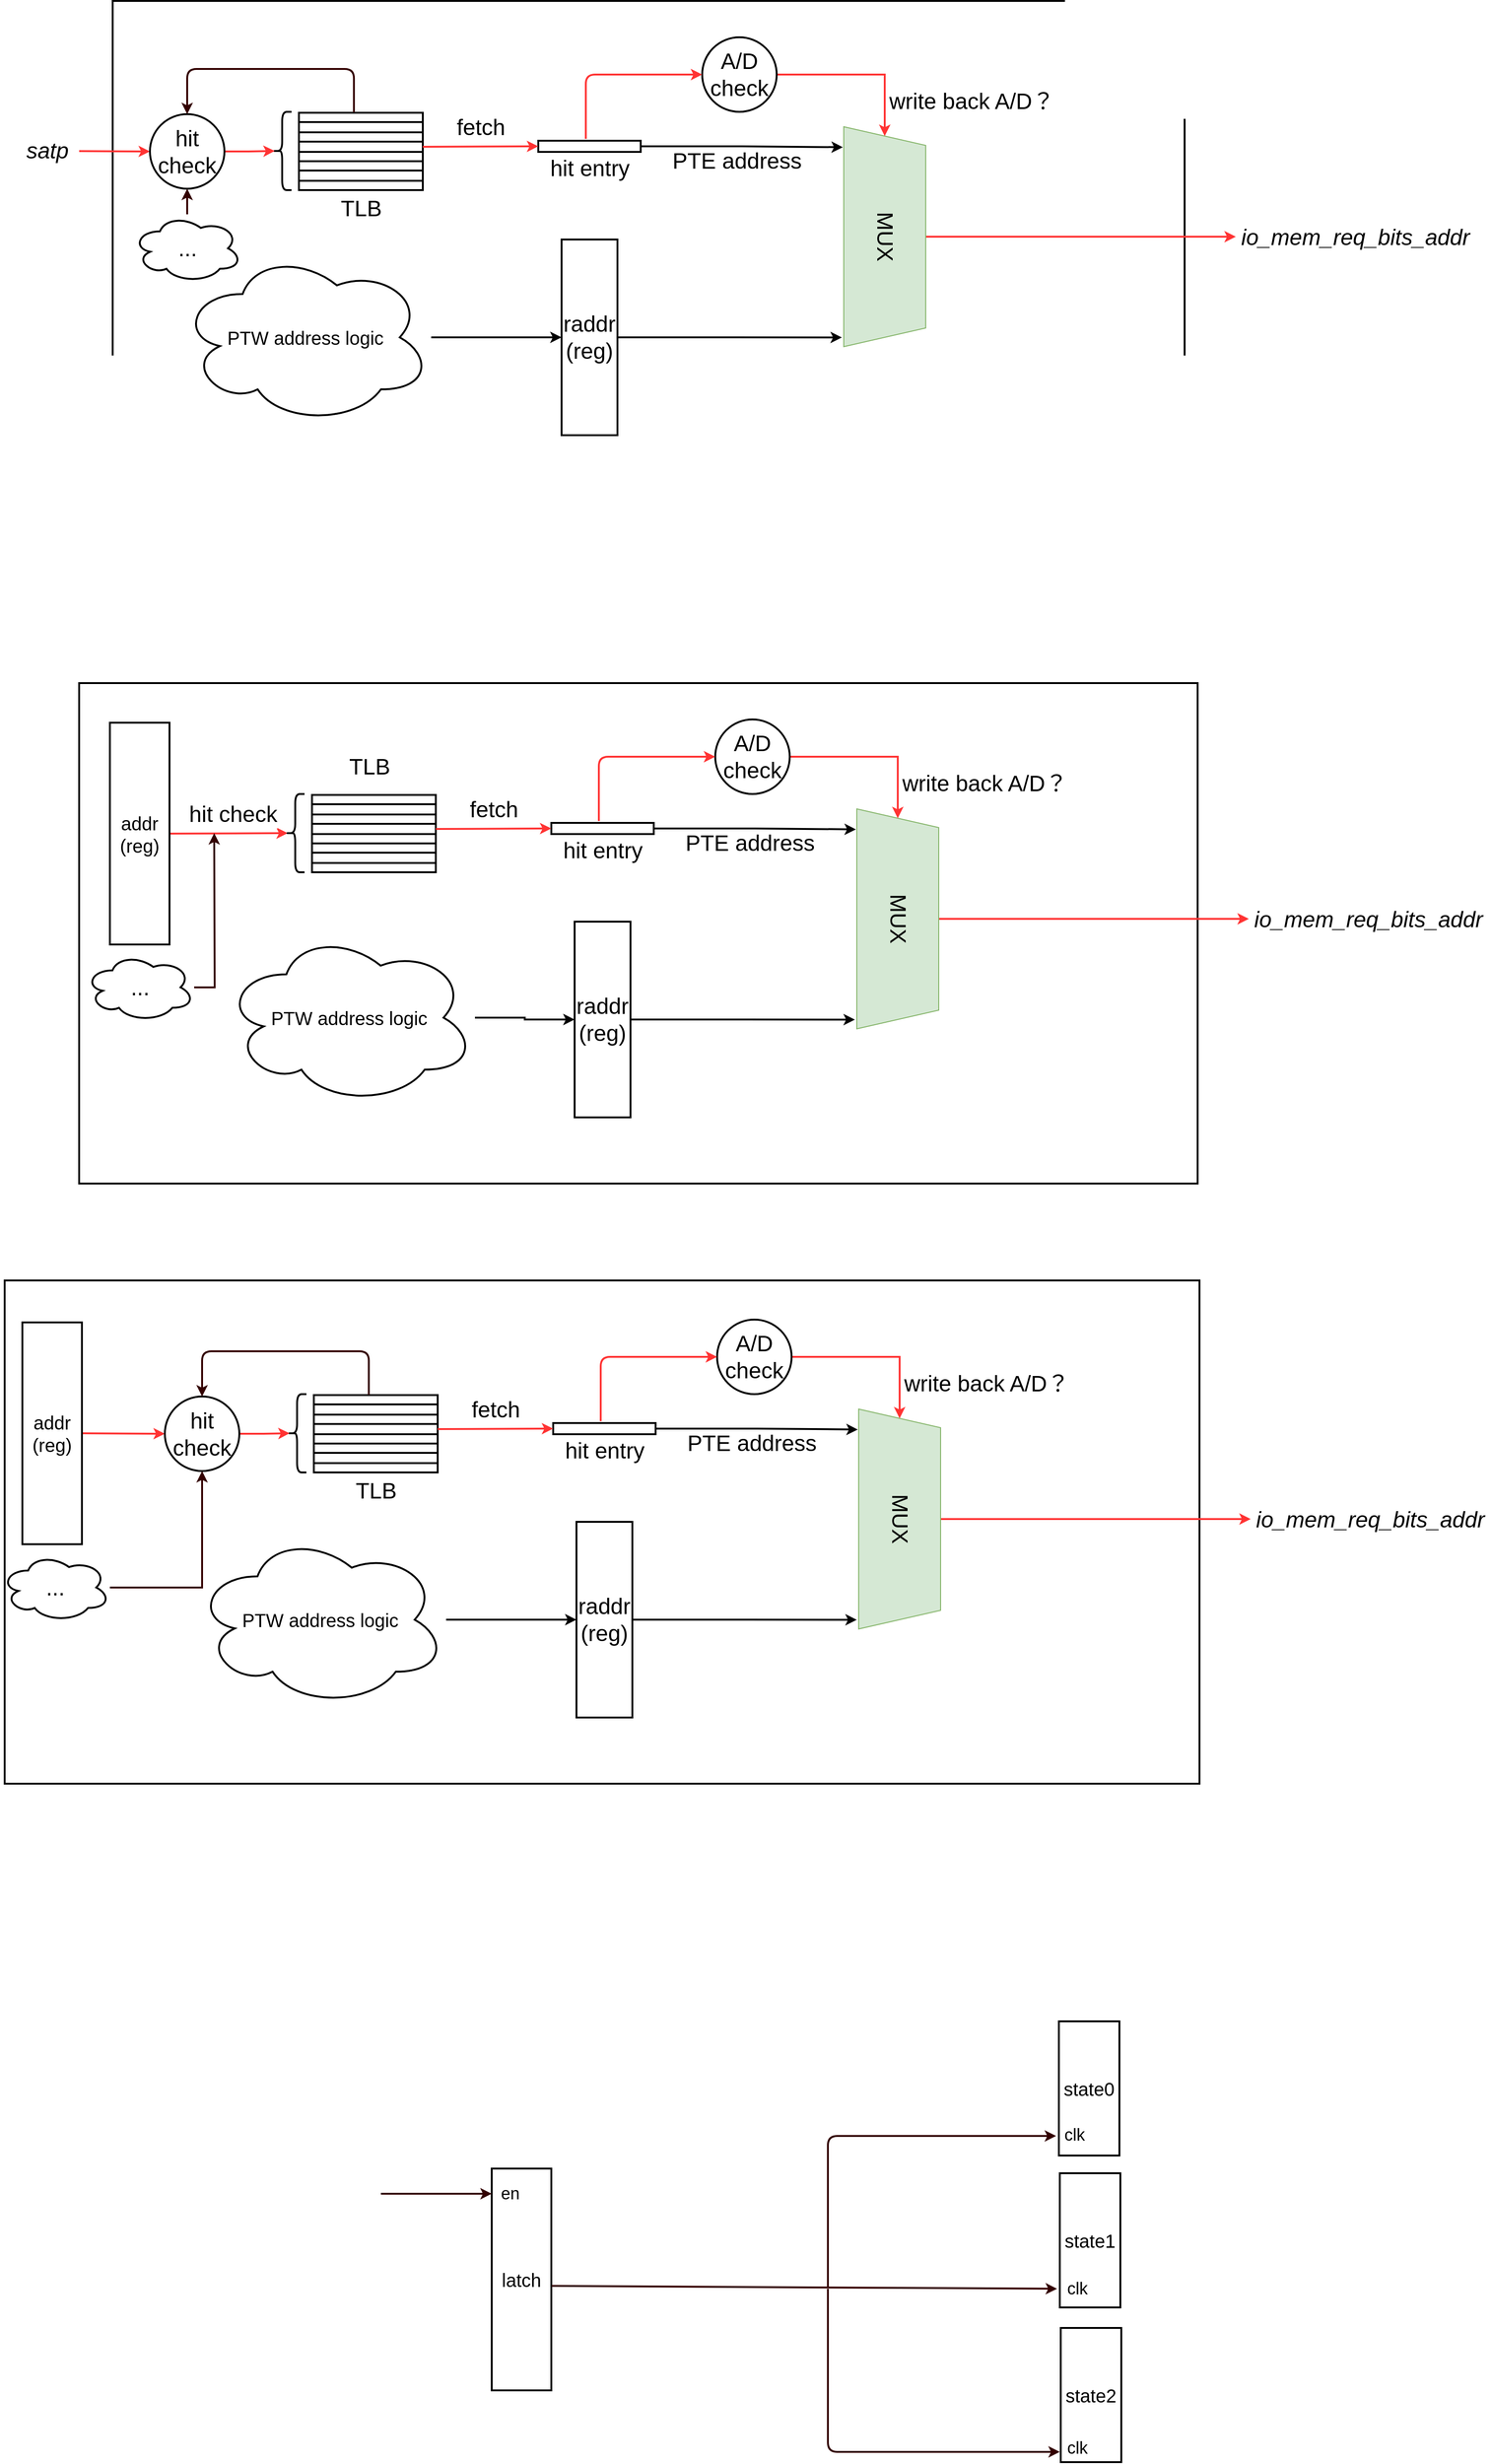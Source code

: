 <mxfile version="14.8.0" type="github">
  <diagram id="252hQuhekfQrJqdJKIK0" name="Page-1">
    <mxGraphModel dx="2062" dy="1160" grid="0" gridSize="10" guides="1" tooltips="1" connect="1" arrows="1" fold="1" page="1" pageScale="1" pageWidth="2339" pageHeight="3300" math="0" shadow="0">
      <root>
        <mxCell id="0" />
        <mxCell id="1" parent="0" />
        <mxCell id="SUnMmAHehi4IOB_Qr8HH-4" value="" style="rounded=0;whiteSpace=wrap;html=1;strokeColor=#000000;strokeWidth=2;" vertex="1" parent="1">
          <mxGeometry x="401" y="265" width="1151" height="537" as="geometry" />
        </mxCell>
        <mxCell id="SUnMmAHehi4IOB_Qr8HH-73" style="edgeStyle=orthogonalEdgeStyle;rounded=0;orthogonalLoop=1;jettySize=auto;html=1;exitX=0.5;exitY=0;exitDx=0;exitDy=0;entryX=0;entryY=0.5;entryDx=0;entryDy=0;strokeWidth=2;strokeColor=#FF3333;" edge="1" parent="1" source="SUnMmAHehi4IOB_Qr8HH-1" target="SUnMmAHehi4IOB_Qr8HH-3">
          <mxGeometry relative="1" as="geometry" />
        </mxCell>
        <mxCell id="SUnMmAHehi4IOB_Qr8HH-1" value="&lt;font style=&quot;font-size: 24px&quot;&gt;MUX&lt;/font&gt;" style="shape=trapezoid;perimeter=trapezoidPerimeter;whiteSpace=wrap;html=1;fixedSize=1;rotation=90;fillColor=#d5e8d4;strokeColor=#82b366;" vertex="1" parent="1">
          <mxGeometry x="1112" y="474" width="236" height="88" as="geometry" />
        </mxCell>
        <mxCell id="SUnMmAHehi4IOB_Qr8HH-2" value="&lt;div class=&quot;lake-content&quot;&gt;&lt;i&gt;&lt;font style=&quot;font-size: 24px&quot;&gt;satp&lt;/font&gt;&lt;/i&gt;&lt;/div&gt;" style="text;whiteSpace=wrap;html=1;strokeWidth=2;align=center;" vertex="1" parent="1">
          <mxGeometry x="297" y="405" width="68" height="42" as="geometry" />
        </mxCell>
        <mxCell id="SUnMmAHehi4IOB_Qr8HH-3" value="&lt;div class=&quot;lake-content&quot;&gt;&lt;em&gt;&lt;span class=&quot;ne-text&quot;&gt;&lt;font style=&quot;font-size: 24px&quot;&gt;io_mem_req_bits_addr&lt;/font&gt;&lt;/span&gt;&lt;/em&gt;&lt;/div&gt;" style="text;whiteSpace=wrap;html=1;strokeWidth=2;align=center;" vertex="1" parent="1">
          <mxGeometry x="1607" y="497.5" width="257" height="41" as="geometry" />
        </mxCell>
        <mxCell id="SUnMmAHehi4IOB_Qr8HH-5" value="" style="endArrow=classic;html=1;entryX=0;entryY=0.5;entryDx=0;entryDy=0;strokeWidth=2;strokeColor=#FF3333;" edge="1" parent="1" source="SUnMmAHehi4IOB_Qr8HH-2" target="SUnMmAHehi4IOB_Qr8HH-136">
          <mxGeometry width="50" height="50" relative="1" as="geometry">
            <mxPoint x="293" y="542" as="sourcePoint" />
            <mxPoint x="426" y="426" as="targetPoint" />
          </mxGeometry>
        </mxCell>
        <mxCell id="SUnMmAHehi4IOB_Qr8HH-26" value="" style="shape=table;startSize=0;container=1;collapsible=0;childLayout=tableLayout;strokeWidth=2;" vertex="1" parent="1">
          <mxGeometry x="601" y="385" width="133" height="83" as="geometry" />
        </mxCell>
        <mxCell id="SUnMmAHehi4IOB_Qr8HH-27" value="" style="shape=partialRectangle;collapsible=0;dropTarget=0;pointerEvents=0;fillColor=none;top=0;left=0;bottom=0;right=0;points=[[0,0.5],[1,0.5]];portConstraint=eastwest;" vertex="1" parent="SUnMmAHehi4IOB_Qr8HH-26">
          <mxGeometry width="133" height="10" as="geometry" />
        </mxCell>
        <mxCell id="SUnMmAHehi4IOB_Qr8HH-28" value="" style="shape=partialRectangle;html=1;whiteSpace=wrap;connectable=0;overflow=hidden;fillColor=none;top=0;left=0;bottom=0;right=0;" vertex="1" parent="SUnMmAHehi4IOB_Qr8HH-27">
          <mxGeometry width="133" height="10" as="geometry" />
        </mxCell>
        <mxCell id="SUnMmAHehi4IOB_Qr8HH-29" value="" style="shape=partialRectangle;collapsible=0;dropTarget=0;pointerEvents=0;fillColor=none;top=0;left=0;bottom=0;right=0;points=[[0,0.5],[1,0.5]];portConstraint=eastwest;" vertex="1" parent="SUnMmAHehi4IOB_Qr8HH-26">
          <mxGeometry y="10" width="133" height="11" as="geometry" />
        </mxCell>
        <mxCell id="SUnMmAHehi4IOB_Qr8HH-30" value="" style="shape=partialRectangle;html=1;whiteSpace=wrap;connectable=0;overflow=hidden;fillColor=none;top=0;left=0;bottom=0;right=0;" vertex="1" parent="SUnMmAHehi4IOB_Qr8HH-29">
          <mxGeometry width="133" height="11" as="geometry" />
        </mxCell>
        <mxCell id="SUnMmAHehi4IOB_Qr8HH-31" value="" style="shape=partialRectangle;collapsible=0;dropTarget=0;pointerEvents=0;fillColor=none;top=0;left=0;bottom=0;right=0;points=[[0,0.5],[1,0.5]];portConstraint=eastwest;" vertex="1" parent="SUnMmAHehi4IOB_Qr8HH-26">
          <mxGeometry y="21" width="133" height="10" as="geometry" />
        </mxCell>
        <mxCell id="SUnMmAHehi4IOB_Qr8HH-32" value="" style="shape=partialRectangle;html=1;whiteSpace=wrap;connectable=0;overflow=hidden;fillColor=none;top=0;left=0;bottom=0;right=0;" vertex="1" parent="SUnMmAHehi4IOB_Qr8HH-31">
          <mxGeometry width="133" height="10" as="geometry" />
        </mxCell>
        <mxCell id="SUnMmAHehi4IOB_Qr8HH-33" value="" style="shape=partialRectangle;collapsible=0;dropTarget=0;pointerEvents=0;fillColor=none;top=0;left=0;bottom=0;right=0;points=[[0,0.5],[1,0.5]];portConstraint=eastwest;" vertex="1" parent="SUnMmAHehi4IOB_Qr8HH-26">
          <mxGeometry y="31" width="133" height="11" as="geometry" />
        </mxCell>
        <mxCell id="SUnMmAHehi4IOB_Qr8HH-34" value="" style="shape=partialRectangle;html=1;whiteSpace=wrap;connectable=0;overflow=hidden;fillColor=none;top=0;left=0;bottom=0;right=0;" vertex="1" parent="SUnMmAHehi4IOB_Qr8HH-33">
          <mxGeometry width="133" height="11" as="geometry" />
        </mxCell>
        <mxCell id="SUnMmAHehi4IOB_Qr8HH-35" value="" style="shape=partialRectangle;collapsible=0;dropTarget=0;pointerEvents=0;fillColor=none;top=0;left=0;bottom=0;right=0;points=[[0,0.5],[1,0.5]];portConstraint=eastwest;" vertex="1" parent="SUnMmAHehi4IOB_Qr8HH-26">
          <mxGeometry y="42" width="133" height="10" as="geometry" />
        </mxCell>
        <mxCell id="SUnMmAHehi4IOB_Qr8HH-36" value="" style="shape=partialRectangle;html=1;whiteSpace=wrap;connectable=0;overflow=hidden;fillColor=none;top=0;left=0;bottom=0;right=0;" vertex="1" parent="SUnMmAHehi4IOB_Qr8HH-35">
          <mxGeometry width="133" height="10" as="geometry" />
        </mxCell>
        <mxCell id="SUnMmAHehi4IOB_Qr8HH-37" value="" style="shape=partialRectangle;collapsible=0;dropTarget=0;pointerEvents=0;fillColor=none;top=0;left=0;bottom=0;right=0;points=[[0,0.5],[1,0.5]];portConstraint=eastwest;" vertex="1" parent="SUnMmAHehi4IOB_Qr8HH-26">
          <mxGeometry y="52" width="133" height="10" as="geometry" />
        </mxCell>
        <mxCell id="SUnMmAHehi4IOB_Qr8HH-38" value="" style="shape=partialRectangle;html=1;whiteSpace=wrap;connectable=0;overflow=hidden;fillColor=none;top=0;left=0;bottom=0;right=0;" vertex="1" parent="SUnMmAHehi4IOB_Qr8HH-37">
          <mxGeometry width="133" height="10" as="geometry" />
        </mxCell>
        <mxCell id="SUnMmAHehi4IOB_Qr8HH-39" value="" style="shape=partialRectangle;collapsible=0;dropTarget=0;pointerEvents=0;fillColor=none;top=0;left=0;bottom=0;right=0;points=[[0,0.5],[1,0.5]];portConstraint=eastwest;" vertex="1" parent="SUnMmAHehi4IOB_Qr8HH-26">
          <mxGeometry y="62" width="133" height="11" as="geometry" />
        </mxCell>
        <mxCell id="SUnMmAHehi4IOB_Qr8HH-40" value="" style="shape=partialRectangle;html=1;whiteSpace=wrap;connectable=0;overflow=hidden;fillColor=none;top=0;left=0;bottom=0;right=0;" vertex="1" parent="SUnMmAHehi4IOB_Qr8HH-39">
          <mxGeometry width="133" height="11" as="geometry" />
        </mxCell>
        <mxCell id="SUnMmAHehi4IOB_Qr8HH-41" value="" style="shape=partialRectangle;collapsible=0;dropTarget=0;pointerEvents=0;fillColor=none;top=0;left=0;bottom=0;right=0;points=[[0,0.5],[1,0.5]];portConstraint=eastwest;" vertex="1" parent="SUnMmAHehi4IOB_Qr8HH-26">
          <mxGeometry y="73" width="133" height="10" as="geometry" />
        </mxCell>
        <mxCell id="SUnMmAHehi4IOB_Qr8HH-42" value="" style="shape=partialRectangle;html=1;whiteSpace=wrap;connectable=0;overflow=hidden;fillColor=none;top=0;left=0;bottom=0;right=0;" vertex="1" parent="SUnMmAHehi4IOB_Qr8HH-41">
          <mxGeometry width="133" height="10" as="geometry" />
        </mxCell>
        <mxCell id="SUnMmAHehi4IOB_Qr8HH-43" value="" style="shape=curlyBracket;whiteSpace=wrap;html=1;rounded=1;strokeColor=#000000;strokeWidth=2;" vertex="1" parent="1">
          <mxGeometry x="573" y="384" width="20" height="84" as="geometry" />
        </mxCell>
        <mxCell id="SUnMmAHehi4IOB_Qr8HH-63" value="" style="shape=table;startSize=0;container=1;collapsible=0;childLayout=tableLayout;strokeWidth=2;" vertex="1" parent="1">
          <mxGeometry x="858" y="415" width="110" height="12" as="geometry" />
        </mxCell>
        <mxCell id="SUnMmAHehi4IOB_Qr8HH-64" value="" style="shape=partialRectangle;collapsible=0;dropTarget=0;pointerEvents=0;fillColor=none;top=0;left=0;bottom=0;right=0;points=[[0,0.5],[1,0.5]];portConstraint=eastwest;" vertex="1" parent="SUnMmAHehi4IOB_Qr8HH-63">
          <mxGeometry width="110" height="12" as="geometry" />
        </mxCell>
        <mxCell id="SUnMmAHehi4IOB_Qr8HH-65" value="" style="shape=partialRectangle;html=1;whiteSpace=wrap;connectable=0;overflow=hidden;fillColor=none;top=0;left=0;bottom=0;right=0;" vertex="1" parent="SUnMmAHehi4IOB_Qr8HH-64">
          <mxGeometry width="110" height="12" as="geometry" />
        </mxCell>
        <mxCell id="SUnMmAHehi4IOB_Qr8HH-66" value="" style="endArrow=classic;html=1;exitX=1;exitY=0.5;exitDx=0;exitDy=0;entryX=0;entryY=0.5;entryDx=0;entryDy=0;strokeWidth=2;strokeColor=#FF3333;" edge="1" parent="1" source="SUnMmAHehi4IOB_Qr8HH-33" target="SUnMmAHehi4IOB_Qr8HH-64">
          <mxGeometry width="50" height="50" relative="1" as="geometry">
            <mxPoint x="887" y="522" as="sourcePoint" />
            <mxPoint x="937" y="472" as="targetPoint" />
          </mxGeometry>
        </mxCell>
        <mxCell id="SUnMmAHehi4IOB_Qr8HH-77" value="&lt;font style=&quot;font-size: 24px&quot;&gt;fetch&lt;/font&gt;" style="edgeLabel;html=1;align=center;verticalAlign=middle;resizable=0;points=[];" vertex="1" connectable="0" parent="SUnMmAHehi4IOB_Qr8HH-66">
          <mxGeometry x="-0.274" y="-3" relative="1" as="geometry">
            <mxPoint x="17" y="-24" as="offset" />
          </mxGeometry>
        </mxCell>
        <mxCell id="SUnMmAHehi4IOB_Qr8HH-69" style="edgeStyle=orthogonalEdgeStyle;rounded=0;orthogonalLoop=1;jettySize=auto;html=1;exitX=1;exitY=0.5;exitDx=0;exitDy=0;entryX=0;entryY=0.5;entryDx=0;entryDy=0;strokeWidth=2;strokeColor=#FF3333;" edge="1" parent="1" source="SUnMmAHehi4IOB_Qr8HH-67" target="SUnMmAHehi4IOB_Qr8HH-1">
          <mxGeometry relative="1" as="geometry" />
        </mxCell>
        <mxCell id="SUnMmAHehi4IOB_Qr8HH-78" value="&lt;font style=&quot;font-size: 24px&quot;&gt;write back A/D？&lt;/font&gt;" style="edgeLabel;html=1;align=center;verticalAlign=middle;resizable=0;points=[];" vertex="1" connectable="0" parent="SUnMmAHehi4IOB_Qr8HH-69">
          <mxGeometry x="0.297" y="-1" relative="1" as="geometry">
            <mxPoint x="94" y="27" as="offset" />
          </mxGeometry>
        </mxCell>
        <mxCell id="SUnMmAHehi4IOB_Qr8HH-67" value="&lt;font style=&quot;font-size: 24px&quot;&gt;A/D check&lt;/font&gt;" style="ellipse;whiteSpace=wrap;html=1;aspect=fixed;strokeColor=#000000;strokeWidth=2;" vertex="1" parent="1">
          <mxGeometry x="1034" y="304" width="80" height="80" as="geometry" />
        </mxCell>
        <mxCell id="SUnMmAHehi4IOB_Qr8HH-68" value="" style="edgeStyle=elbowEdgeStyle;elbow=vertical;endArrow=classic;html=1;entryX=0;entryY=0.5;entryDx=0;entryDy=0;exitX=0.464;exitY=-0.167;exitDx=0;exitDy=0;exitPerimeter=0;strokeWidth=2;strokeColor=#FF3333;" edge="1" parent="1" source="SUnMmAHehi4IOB_Qr8HH-64" target="SUnMmAHehi4IOB_Qr8HH-67">
          <mxGeometry width="50" height="50" relative="1" as="geometry">
            <mxPoint x="785" y="421" as="sourcePoint" />
            <mxPoint x="948" y="362" as="targetPoint" />
            <Array as="points">
              <mxPoint x="907" y="344" />
            </Array>
          </mxGeometry>
        </mxCell>
        <mxCell id="SUnMmAHehi4IOB_Qr8HH-70" style="edgeStyle=orthogonalEdgeStyle;rounded=0;orthogonalLoop=1;jettySize=auto;html=1;exitX=1;exitY=0.5;exitDx=0;exitDy=0;entryX=0.093;entryY=1.011;entryDx=0;entryDy=0;entryPerimeter=0;strokeWidth=2;" edge="1" parent="1" source="SUnMmAHehi4IOB_Qr8HH-64" target="SUnMmAHehi4IOB_Qr8HH-1">
          <mxGeometry relative="1" as="geometry" />
        </mxCell>
        <mxCell id="SUnMmAHehi4IOB_Qr8HH-82" value="&lt;font style=&quot;font-size: 24px&quot;&gt;PTE address&lt;/font&gt;" style="edgeLabel;html=1;align=center;verticalAlign=middle;resizable=0;points=[];" vertex="1" connectable="0" parent="SUnMmAHehi4IOB_Qr8HH-70">
          <mxGeometry x="-0.275" y="3" relative="1" as="geometry">
            <mxPoint x="24" y="19" as="offset" />
          </mxGeometry>
        </mxCell>
        <mxCell id="SUnMmAHehi4IOB_Qr8HH-72" style="edgeStyle=orthogonalEdgeStyle;rounded=0;orthogonalLoop=1;jettySize=auto;html=1;entryX=0.958;entryY=1.023;entryDx=0;entryDy=0;entryPerimeter=0;strokeWidth=2;" edge="1" parent="1" source="SUnMmAHehi4IOB_Qr8HH-71" target="SUnMmAHehi4IOB_Qr8HH-1">
          <mxGeometry relative="1" as="geometry" />
        </mxCell>
        <mxCell id="SUnMmAHehi4IOB_Qr8HH-71" value="&lt;font style=&quot;font-size: 24px&quot;&gt;raddr&lt;br&gt;(reg)&lt;/font&gt;" style="rounded=0;whiteSpace=wrap;html=1;strokeColor=#000000;strokeWidth=2;" vertex="1" parent="1">
          <mxGeometry x="883" y="521" width="60" height="210" as="geometry" />
        </mxCell>
        <mxCell id="SUnMmAHehi4IOB_Qr8HH-75" value="&lt;font style=&quot;font-size: 24px&quot;&gt;TLB&lt;/font&gt;" style="text;html=1;strokeColor=none;fillColor=none;align=center;verticalAlign=middle;whiteSpace=wrap;rounded=0;" vertex="1" parent="1">
          <mxGeometry x="647.5" y="477.5" width="40" height="20" as="geometry" />
        </mxCell>
        <mxCell id="SUnMmAHehi4IOB_Qr8HH-76" value="&lt;span style=&quot;font-size: 24px&quot;&gt;hit entry&lt;/span&gt;" style="text;html=1;strokeColor=none;fillColor=none;align=center;verticalAlign=middle;whiteSpace=wrap;rounded=0;" vertex="1" parent="1">
          <mxGeometry x="862.5" y="432" width="101" height="26" as="geometry" />
        </mxCell>
        <mxCell id="SUnMmAHehi4IOB_Qr8HH-81" style="edgeStyle=orthogonalEdgeStyle;rounded=0;orthogonalLoop=1;jettySize=auto;html=1;entryX=0;entryY=0.5;entryDx=0;entryDy=0;strokeWidth=2;" edge="1" parent="1" source="SUnMmAHehi4IOB_Qr8HH-80" target="SUnMmAHehi4IOB_Qr8HH-71">
          <mxGeometry relative="1" as="geometry" />
        </mxCell>
        <mxCell id="SUnMmAHehi4IOB_Qr8HH-80" value="&lt;font style=&quot;font-size: 20px&quot;&gt;PTW address logic&lt;/font&gt;" style="ellipse;shape=cloud;whiteSpace=wrap;html=1;strokeColor=#000000;strokeWidth=2;" vertex="1" parent="1">
          <mxGeometry x="473" y="533" width="270" height="186" as="geometry" />
        </mxCell>
        <mxCell id="SUnMmAHehi4IOB_Qr8HH-83" value="" style="rounded=0;whiteSpace=wrap;html=1;strokeColor=#000000;strokeWidth=2;" vertex="1" parent="1">
          <mxGeometry x="365" y="997" width="1201" height="537" as="geometry" />
        </mxCell>
        <mxCell id="SUnMmAHehi4IOB_Qr8HH-84" style="edgeStyle=orthogonalEdgeStyle;rounded=0;orthogonalLoop=1;jettySize=auto;html=1;exitX=0.5;exitY=0;exitDx=0;exitDy=0;entryX=0;entryY=0.5;entryDx=0;entryDy=0;strokeWidth=2;strokeColor=#FF3333;" edge="1" parent="1" source="SUnMmAHehi4IOB_Qr8HH-85" target="SUnMmAHehi4IOB_Qr8HH-87">
          <mxGeometry relative="1" as="geometry" />
        </mxCell>
        <mxCell id="SUnMmAHehi4IOB_Qr8HH-85" value="&lt;font style=&quot;font-size: 24px&quot;&gt;MUX&lt;/font&gt;" style="shape=trapezoid;perimeter=trapezoidPerimeter;whiteSpace=wrap;html=1;fixedSize=1;rotation=90;fillColor=#d5e8d4;strokeColor=#82b366;" vertex="1" parent="1">
          <mxGeometry x="1126" y="1206" width="236" height="88" as="geometry" />
        </mxCell>
        <mxCell id="SUnMmAHehi4IOB_Qr8HH-87" value="&lt;div class=&quot;lake-content&quot;&gt;&lt;em&gt;&lt;span class=&quot;ne-text&quot;&gt;&lt;font style=&quot;font-size: 24px&quot;&gt;io_mem_req_bits_addr&lt;/font&gt;&lt;/span&gt;&lt;/em&gt;&lt;/div&gt;" style="text;whiteSpace=wrap;html=1;strokeWidth=2;align=center;" vertex="1" parent="1">
          <mxGeometry x="1621" y="1229.5" width="257" height="41" as="geometry" />
        </mxCell>
        <mxCell id="SUnMmAHehi4IOB_Qr8HH-88" value="" style="endArrow=classic;html=1;entryX=0.1;entryY=0.5;entryDx=0;entryDy=0;entryPerimeter=0;strokeWidth=2;strokeColor=#FF3333;exitX=1;exitY=0.5;exitDx=0;exitDy=0;" edge="1" parent="1" source="SUnMmAHehi4IOB_Qr8HH-125" target="SUnMmAHehi4IOB_Qr8HH-107">
          <mxGeometry width="50" height="50" relative="1" as="geometry">
            <mxPoint x="519" y="1170.672" as="sourcePoint" />
            <mxPoint x="559" y="1143" as="targetPoint" />
          </mxGeometry>
        </mxCell>
        <mxCell id="SUnMmAHehi4IOB_Qr8HH-89" value="&lt;font style=&quot;font-size: 24px&quot;&gt;hit check&lt;/font&gt;" style="edgeLabel;html=1;align=center;verticalAlign=middle;resizable=0;points=[];" vertex="1" connectable="0" parent="SUnMmAHehi4IOB_Qr8HH-88">
          <mxGeometry x="0.2" y="2" relative="1" as="geometry">
            <mxPoint x="-8" y="-18" as="offset" />
          </mxGeometry>
        </mxCell>
        <mxCell id="SUnMmAHehi4IOB_Qr8HH-90" value="" style="shape=table;startSize=0;container=1;collapsible=0;childLayout=tableLayout;strokeWidth=2;" vertex="1" parent="1">
          <mxGeometry x="615" y="1117" width="133" height="83" as="geometry" />
        </mxCell>
        <mxCell id="SUnMmAHehi4IOB_Qr8HH-91" value="" style="shape=partialRectangle;collapsible=0;dropTarget=0;pointerEvents=0;fillColor=none;top=0;left=0;bottom=0;right=0;points=[[0,0.5],[1,0.5]];portConstraint=eastwest;" vertex="1" parent="SUnMmAHehi4IOB_Qr8HH-90">
          <mxGeometry width="133" height="10" as="geometry" />
        </mxCell>
        <mxCell id="SUnMmAHehi4IOB_Qr8HH-92" value="" style="shape=partialRectangle;html=1;whiteSpace=wrap;connectable=0;overflow=hidden;fillColor=none;top=0;left=0;bottom=0;right=0;" vertex="1" parent="SUnMmAHehi4IOB_Qr8HH-91">
          <mxGeometry width="133" height="10" as="geometry" />
        </mxCell>
        <mxCell id="SUnMmAHehi4IOB_Qr8HH-93" value="" style="shape=partialRectangle;collapsible=0;dropTarget=0;pointerEvents=0;fillColor=none;top=0;left=0;bottom=0;right=0;points=[[0,0.5],[1,0.5]];portConstraint=eastwest;" vertex="1" parent="SUnMmAHehi4IOB_Qr8HH-90">
          <mxGeometry y="10" width="133" height="11" as="geometry" />
        </mxCell>
        <mxCell id="SUnMmAHehi4IOB_Qr8HH-94" value="" style="shape=partialRectangle;html=1;whiteSpace=wrap;connectable=0;overflow=hidden;fillColor=none;top=0;left=0;bottom=0;right=0;" vertex="1" parent="SUnMmAHehi4IOB_Qr8HH-93">
          <mxGeometry width="133" height="11" as="geometry" />
        </mxCell>
        <mxCell id="SUnMmAHehi4IOB_Qr8HH-95" value="" style="shape=partialRectangle;collapsible=0;dropTarget=0;pointerEvents=0;fillColor=none;top=0;left=0;bottom=0;right=0;points=[[0,0.5],[1,0.5]];portConstraint=eastwest;" vertex="1" parent="SUnMmAHehi4IOB_Qr8HH-90">
          <mxGeometry y="21" width="133" height="10" as="geometry" />
        </mxCell>
        <mxCell id="SUnMmAHehi4IOB_Qr8HH-96" value="" style="shape=partialRectangle;html=1;whiteSpace=wrap;connectable=0;overflow=hidden;fillColor=none;top=0;left=0;bottom=0;right=0;" vertex="1" parent="SUnMmAHehi4IOB_Qr8HH-95">
          <mxGeometry width="133" height="10" as="geometry" />
        </mxCell>
        <mxCell id="SUnMmAHehi4IOB_Qr8HH-97" value="" style="shape=partialRectangle;collapsible=0;dropTarget=0;pointerEvents=0;fillColor=none;top=0;left=0;bottom=0;right=0;points=[[0,0.5],[1,0.5]];portConstraint=eastwest;" vertex="1" parent="SUnMmAHehi4IOB_Qr8HH-90">
          <mxGeometry y="31" width="133" height="11" as="geometry" />
        </mxCell>
        <mxCell id="SUnMmAHehi4IOB_Qr8HH-98" value="" style="shape=partialRectangle;html=1;whiteSpace=wrap;connectable=0;overflow=hidden;fillColor=none;top=0;left=0;bottom=0;right=0;" vertex="1" parent="SUnMmAHehi4IOB_Qr8HH-97">
          <mxGeometry width="133" height="11" as="geometry" />
        </mxCell>
        <mxCell id="SUnMmAHehi4IOB_Qr8HH-99" value="" style="shape=partialRectangle;collapsible=0;dropTarget=0;pointerEvents=0;fillColor=none;top=0;left=0;bottom=0;right=0;points=[[0,0.5],[1,0.5]];portConstraint=eastwest;" vertex="1" parent="SUnMmAHehi4IOB_Qr8HH-90">
          <mxGeometry y="42" width="133" height="10" as="geometry" />
        </mxCell>
        <mxCell id="SUnMmAHehi4IOB_Qr8HH-100" value="" style="shape=partialRectangle;html=1;whiteSpace=wrap;connectable=0;overflow=hidden;fillColor=none;top=0;left=0;bottom=0;right=0;" vertex="1" parent="SUnMmAHehi4IOB_Qr8HH-99">
          <mxGeometry width="133" height="10" as="geometry" />
        </mxCell>
        <mxCell id="SUnMmAHehi4IOB_Qr8HH-101" value="" style="shape=partialRectangle;collapsible=0;dropTarget=0;pointerEvents=0;fillColor=none;top=0;left=0;bottom=0;right=0;points=[[0,0.5],[1,0.5]];portConstraint=eastwest;" vertex="1" parent="SUnMmAHehi4IOB_Qr8HH-90">
          <mxGeometry y="52" width="133" height="10" as="geometry" />
        </mxCell>
        <mxCell id="SUnMmAHehi4IOB_Qr8HH-102" value="" style="shape=partialRectangle;html=1;whiteSpace=wrap;connectable=0;overflow=hidden;fillColor=none;top=0;left=0;bottom=0;right=0;" vertex="1" parent="SUnMmAHehi4IOB_Qr8HH-101">
          <mxGeometry width="133" height="10" as="geometry" />
        </mxCell>
        <mxCell id="SUnMmAHehi4IOB_Qr8HH-103" value="" style="shape=partialRectangle;collapsible=0;dropTarget=0;pointerEvents=0;fillColor=none;top=0;left=0;bottom=0;right=0;points=[[0,0.5],[1,0.5]];portConstraint=eastwest;" vertex="1" parent="SUnMmAHehi4IOB_Qr8HH-90">
          <mxGeometry y="62" width="133" height="11" as="geometry" />
        </mxCell>
        <mxCell id="SUnMmAHehi4IOB_Qr8HH-104" value="" style="shape=partialRectangle;html=1;whiteSpace=wrap;connectable=0;overflow=hidden;fillColor=none;top=0;left=0;bottom=0;right=0;" vertex="1" parent="SUnMmAHehi4IOB_Qr8HH-103">
          <mxGeometry width="133" height="11" as="geometry" />
        </mxCell>
        <mxCell id="SUnMmAHehi4IOB_Qr8HH-105" value="" style="shape=partialRectangle;collapsible=0;dropTarget=0;pointerEvents=0;fillColor=none;top=0;left=0;bottom=0;right=0;points=[[0,0.5],[1,0.5]];portConstraint=eastwest;" vertex="1" parent="SUnMmAHehi4IOB_Qr8HH-90">
          <mxGeometry y="73" width="133" height="10" as="geometry" />
        </mxCell>
        <mxCell id="SUnMmAHehi4IOB_Qr8HH-106" value="" style="shape=partialRectangle;html=1;whiteSpace=wrap;connectable=0;overflow=hidden;fillColor=none;top=0;left=0;bottom=0;right=0;" vertex="1" parent="SUnMmAHehi4IOB_Qr8HH-105">
          <mxGeometry width="133" height="10" as="geometry" />
        </mxCell>
        <mxCell id="SUnMmAHehi4IOB_Qr8HH-107" value="" style="shape=curlyBracket;whiteSpace=wrap;html=1;rounded=1;strokeColor=#000000;strokeWidth=2;" vertex="1" parent="1">
          <mxGeometry x="587" y="1116" width="20" height="84" as="geometry" />
        </mxCell>
        <mxCell id="SUnMmAHehi4IOB_Qr8HH-108" value="" style="shape=table;startSize=0;container=1;collapsible=0;childLayout=tableLayout;strokeWidth=2;" vertex="1" parent="1">
          <mxGeometry x="872" y="1147" width="110" height="12" as="geometry" />
        </mxCell>
        <mxCell id="SUnMmAHehi4IOB_Qr8HH-109" value="" style="shape=partialRectangle;collapsible=0;dropTarget=0;pointerEvents=0;fillColor=none;top=0;left=0;bottom=0;right=0;points=[[0,0.5],[1,0.5]];portConstraint=eastwest;" vertex="1" parent="SUnMmAHehi4IOB_Qr8HH-108">
          <mxGeometry width="110" height="12" as="geometry" />
        </mxCell>
        <mxCell id="SUnMmAHehi4IOB_Qr8HH-110" value="" style="shape=partialRectangle;html=1;whiteSpace=wrap;connectable=0;overflow=hidden;fillColor=none;top=0;left=0;bottom=0;right=0;" vertex="1" parent="SUnMmAHehi4IOB_Qr8HH-109">
          <mxGeometry width="110" height="12" as="geometry" />
        </mxCell>
        <mxCell id="SUnMmAHehi4IOB_Qr8HH-111" value="" style="endArrow=classic;html=1;exitX=1;exitY=0.5;exitDx=0;exitDy=0;entryX=0;entryY=0.5;entryDx=0;entryDy=0;strokeWidth=2;strokeColor=#FF3333;" edge="1" parent="1" source="SUnMmAHehi4IOB_Qr8HH-97" target="SUnMmAHehi4IOB_Qr8HH-109">
          <mxGeometry width="50" height="50" relative="1" as="geometry">
            <mxPoint x="901" y="1254" as="sourcePoint" />
            <mxPoint x="951" y="1204" as="targetPoint" />
          </mxGeometry>
        </mxCell>
        <mxCell id="SUnMmAHehi4IOB_Qr8HH-112" value="&lt;font style=&quot;font-size: 24px&quot;&gt;fetch&lt;/font&gt;" style="edgeLabel;html=1;align=center;verticalAlign=middle;resizable=0;points=[];" vertex="1" connectable="0" parent="SUnMmAHehi4IOB_Qr8HH-111">
          <mxGeometry x="-0.274" y="-3" relative="1" as="geometry">
            <mxPoint x="17" y="-24" as="offset" />
          </mxGeometry>
        </mxCell>
        <mxCell id="SUnMmAHehi4IOB_Qr8HH-113" style="edgeStyle=orthogonalEdgeStyle;rounded=0;orthogonalLoop=1;jettySize=auto;html=1;exitX=1;exitY=0.5;exitDx=0;exitDy=0;entryX=0;entryY=0.5;entryDx=0;entryDy=0;strokeWidth=2;strokeColor=#FF3333;" edge="1" parent="1" source="SUnMmAHehi4IOB_Qr8HH-115" target="SUnMmAHehi4IOB_Qr8HH-85">
          <mxGeometry relative="1" as="geometry" />
        </mxCell>
        <mxCell id="SUnMmAHehi4IOB_Qr8HH-114" value="&lt;font style=&quot;font-size: 24px&quot;&gt;write back A/D？&lt;/font&gt;" style="edgeLabel;html=1;align=center;verticalAlign=middle;resizable=0;points=[];" vertex="1" connectable="0" parent="SUnMmAHehi4IOB_Qr8HH-113">
          <mxGeometry x="0.297" y="-1" relative="1" as="geometry">
            <mxPoint x="94" y="27" as="offset" />
          </mxGeometry>
        </mxCell>
        <mxCell id="SUnMmAHehi4IOB_Qr8HH-115" value="&lt;font style=&quot;font-size: 24px&quot;&gt;A/D check&lt;/font&gt;" style="ellipse;whiteSpace=wrap;html=1;aspect=fixed;strokeColor=#000000;strokeWidth=2;" vertex="1" parent="1">
          <mxGeometry x="1048" y="1036" width="80" height="80" as="geometry" />
        </mxCell>
        <mxCell id="SUnMmAHehi4IOB_Qr8HH-116" value="" style="edgeStyle=elbowEdgeStyle;elbow=vertical;endArrow=classic;html=1;entryX=0;entryY=0.5;entryDx=0;entryDy=0;exitX=0.464;exitY=-0.167;exitDx=0;exitDy=0;exitPerimeter=0;strokeWidth=2;strokeColor=#FF3333;" edge="1" parent="1" source="SUnMmAHehi4IOB_Qr8HH-109" target="SUnMmAHehi4IOB_Qr8HH-115">
          <mxGeometry width="50" height="50" relative="1" as="geometry">
            <mxPoint x="799" y="1153" as="sourcePoint" />
            <mxPoint x="962" y="1094" as="targetPoint" />
            <Array as="points">
              <mxPoint x="921" y="1076" />
            </Array>
          </mxGeometry>
        </mxCell>
        <mxCell id="SUnMmAHehi4IOB_Qr8HH-117" style="edgeStyle=orthogonalEdgeStyle;rounded=0;orthogonalLoop=1;jettySize=auto;html=1;exitX=1;exitY=0.5;exitDx=0;exitDy=0;entryX=0.093;entryY=1.011;entryDx=0;entryDy=0;entryPerimeter=0;strokeWidth=2;" edge="1" parent="1" source="SUnMmAHehi4IOB_Qr8HH-109" target="SUnMmAHehi4IOB_Qr8HH-85">
          <mxGeometry relative="1" as="geometry" />
        </mxCell>
        <mxCell id="SUnMmAHehi4IOB_Qr8HH-118" value="&lt;font style=&quot;font-size: 24px&quot;&gt;PTE address&lt;/font&gt;" style="edgeLabel;html=1;align=center;verticalAlign=middle;resizable=0;points=[];" vertex="1" connectable="0" parent="SUnMmAHehi4IOB_Qr8HH-117">
          <mxGeometry x="-0.275" y="3" relative="1" as="geometry">
            <mxPoint x="24" y="19" as="offset" />
          </mxGeometry>
        </mxCell>
        <mxCell id="SUnMmAHehi4IOB_Qr8HH-119" style="edgeStyle=orthogonalEdgeStyle;rounded=0;orthogonalLoop=1;jettySize=auto;html=1;entryX=0.958;entryY=1.023;entryDx=0;entryDy=0;entryPerimeter=0;strokeWidth=2;" edge="1" parent="1" source="SUnMmAHehi4IOB_Qr8HH-120" target="SUnMmAHehi4IOB_Qr8HH-85">
          <mxGeometry relative="1" as="geometry" />
        </mxCell>
        <mxCell id="SUnMmAHehi4IOB_Qr8HH-120" value="&lt;font style=&quot;font-size: 24px&quot;&gt;raddr&lt;br&gt;(reg)&lt;/font&gt;" style="rounded=0;whiteSpace=wrap;html=1;strokeColor=#000000;strokeWidth=2;" vertex="1" parent="1">
          <mxGeometry x="897" y="1253" width="60" height="210" as="geometry" />
        </mxCell>
        <mxCell id="SUnMmAHehi4IOB_Qr8HH-121" value="&lt;font style=&quot;font-size: 24px&quot;&gt;TLB&lt;/font&gt;" style="text;html=1;strokeColor=none;fillColor=none;align=center;verticalAlign=middle;whiteSpace=wrap;rounded=0;" vertex="1" parent="1">
          <mxGeometry x="657" y="1077" width="40" height="20" as="geometry" />
        </mxCell>
        <mxCell id="SUnMmAHehi4IOB_Qr8HH-122" value="&lt;span style=&quot;font-size: 24px&quot;&gt;hit entry&lt;/span&gt;" style="text;html=1;strokeColor=none;fillColor=none;align=center;verticalAlign=middle;whiteSpace=wrap;rounded=0;" vertex="1" parent="1">
          <mxGeometry x="876.5" y="1164" width="101" height="26" as="geometry" />
        </mxCell>
        <mxCell id="SUnMmAHehi4IOB_Qr8HH-123" style="edgeStyle=orthogonalEdgeStyle;rounded=0;orthogonalLoop=1;jettySize=auto;html=1;entryX=0;entryY=0.5;entryDx=0;entryDy=0;strokeWidth=2;" edge="1" parent="1" source="SUnMmAHehi4IOB_Qr8HH-124" target="SUnMmAHehi4IOB_Qr8HH-120">
          <mxGeometry relative="1" as="geometry" />
        </mxCell>
        <mxCell id="SUnMmAHehi4IOB_Qr8HH-124" value="&lt;font style=&quot;font-size: 20px&quot;&gt;PTW address logic&lt;/font&gt;" style="ellipse;shape=cloud;whiteSpace=wrap;html=1;strokeColor=#000000;strokeWidth=2;" vertex="1" parent="1">
          <mxGeometry x="520" y="1263" width="270" height="186" as="geometry" />
        </mxCell>
        <mxCell id="SUnMmAHehi4IOB_Qr8HH-125" value="&lt;div class=&quot;lake-content&quot; style=&quot;font-size: 20px&quot;&gt;addr&lt;/div&gt;&lt;div class=&quot;lake-content&quot; style=&quot;font-size: 20px&quot;&gt;(reg)&lt;/div&gt;" style="rounded=0;whiteSpace=wrap;html=1;strokeColor=#000000;strokeWidth=2;" vertex="1" parent="1">
          <mxGeometry x="398" y="1039.5" width="64" height="238" as="geometry" />
        </mxCell>
        <mxCell id="SUnMmAHehi4IOB_Qr8HH-137" style="edgeStyle=orthogonalEdgeStyle;rounded=0;orthogonalLoop=1;jettySize=auto;html=1;entryX=0.5;entryY=1;entryDx=0;entryDy=0;strokeWidth=2;strokeColor=#330000;" edge="1" parent="1" source="SUnMmAHehi4IOB_Qr8HH-126" target="SUnMmAHehi4IOB_Qr8HH-136">
          <mxGeometry relative="1" as="geometry" />
        </mxCell>
        <mxCell id="SUnMmAHehi4IOB_Qr8HH-126" value="&lt;font style=&quot;font-size: 24px&quot;&gt;...&lt;/font&gt;" style="ellipse;shape=cloud;whiteSpace=wrap;html=1;strokeColor=#000000;strokeWidth=2;" vertex="1" parent="1">
          <mxGeometry x="422.5" y="494" width="117" height="73" as="geometry" />
        </mxCell>
        <mxCell id="SUnMmAHehi4IOB_Qr8HH-129" style="edgeStyle=orthogonalEdgeStyle;rounded=0;orthogonalLoop=1;jettySize=auto;html=1;strokeWidth=2;strokeColor=#330000;" edge="1" parent="1" source="SUnMmAHehi4IOB_Qr8HH-130">
          <mxGeometry relative="1" as="geometry">
            <mxPoint x="510" y="1158" as="targetPoint" />
          </mxGeometry>
        </mxCell>
        <mxCell id="SUnMmAHehi4IOB_Qr8HH-130" value="&lt;font style=&quot;font-size: 24px&quot;&gt;...&lt;/font&gt;" style="ellipse;shape=cloud;whiteSpace=wrap;html=1;strokeColor=#000000;strokeWidth=2;" vertex="1" parent="1">
          <mxGeometry x="371.5" y="1287" width="117" height="73" as="geometry" />
        </mxCell>
        <mxCell id="SUnMmAHehi4IOB_Qr8HH-135" style="edgeStyle=orthogonalEdgeStyle;rounded=0;orthogonalLoop=1;jettySize=auto;html=1;entryX=0.1;entryY=0.5;entryDx=0;entryDy=0;entryPerimeter=0;strokeWidth=2;strokeColor=#FF3333;exitX=1;exitY=0.5;exitDx=0;exitDy=0;" edge="1" parent="1" source="SUnMmAHehi4IOB_Qr8HH-136" target="SUnMmAHehi4IOB_Qr8HH-43">
          <mxGeometry relative="1" as="geometry">
            <mxPoint x="536" y="426" as="sourcePoint" />
          </mxGeometry>
        </mxCell>
        <mxCell id="SUnMmAHehi4IOB_Qr8HH-136" value="&lt;font style=&quot;font-size: 24px&quot;&gt;hit check&lt;/font&gt;" style="ellipse;whiteSpace=wrap;html=1;aspect=fixed;strokeColor=#000000;strokeWidth=2;" vertex="1" parent="1">
          <mxGeometry x="441" y="386.5" width="80" height="80" as="geometry" />
        </mxCell>
        <mxCell id="SUnMmAHehi4IOB_Qr8HH-141" value="" style="edgeStyle=elbowEdgeStyle;elbow=horizontal;endArrow=classic;html=1;strokeColor=#330000;strokeWidth=2;exitX=0.444;exitY=0;exitDx=0;exitDy=0;exitPerimeter=0;entryX=0.5;entryY=0;entryDx=0;entryDy=0;" edge="1" parent="1" source="SUnMmAHehi4IOB_Qr8HH-27" target="SUnMmAHehi4IOB_Qr8HH-136">
          <mxGeometry width="50" height="50" relative="1" as="geometry">
            <mxPoint x="640" y="358" as="sourcePoint" />
            <mxPoint x="690" y="308" as="targetPoint" />
            <Array as="points">
              <mxPoint x="553" y="338" />
            </Array>
          </mxGeometry>
        </mxCell>
        <mxCell id="SUnMmAHehi4IOB_Qr8HH-142" value="" style="rounded=0;whiteSpace=wrap;html=1;strokeColor=#000000;strokeWidth=2;" vertex="1" parent="1">
          <mxGeometry x="285" y="1638" width="1283" height="540" as="geometry" />
        </mxCell>
        <mxCell id="SUnMmAHehi4IOB_Qr8HH-143" style="edgeStyle=orthogonalEdgeStyle;rounded=0;orthogonalLoop=1;jettySize=auto;html=1;exitX=0.5;exitY=0;exitDx=0;exitDy=0;entryX=0;entryY=0.5;entryDx=0;entryDy=0;strokeWidth=2;strokeColor=#FF3333;" edge="1" parent="1" source="SUnMmAHehi4IOB_Qr8HH-144" target="SUnMmAHehi4IOB_Qr8HH-146">
          <mxGeometry relative="1" as="geometry" />
        </mxCell>
        <mxCell id="SUnMmAHehi4IOB_Qr8HH-144" value="&lt;font style=&quot;font-size: 24px&quot;&gt;MUX&lt;/font&gt;" style="shape=trapezoid;perimeter=trapezoidPerimeter;whiteSpace=wrap;html=1;fixedSize=1;rotation=90;fillColor=#d5e8d4;strokeColor=#82b366;" vertex="1" parent="1">
          <mxGeometry x="1128" y="1850" width="236" height="88" as="geometry" />
        </mxCell>
        <mxCell id="SUnMmAHehi4IOB_Qr8HH-146" value="&lt;div class=&quot;lake-content&quot;&gt;&lt;em&gt;&lt;span class=&quot;ne-text&quot;&gt;&lt;font style=&quot;font-size: 24px&quot;&gt;io_mem_req_bits_addr&lt;/font&gt;&lt;/span&gt;&lt;/em&gt;&lt;/div&gt;" style="text;whiteSpace=wrap;html=1;strokeWidth=2;align=center;" vertex="1" parent="1">
          <mxGeometry x="1623" y="1873.5" width="257" height="41" as="geometry" />
        </mxCell>
        <mxCell id="SUnMmAHehi4IOB_Qr8HH-147" value="" style="endArrow=classic;html=1;entryX=0;entryY=0.5;entryDx=0;entryDy=0;strokeWidth=2;strokeColor=#FF3333;exitX=1;exitY=0.5;exitDx=0;exitDy=0;" edge="1" parent="1" source="SUnMmAHehi4IOB_Qr8HH-188" target="SUnMmAHehi4IOB_Qr8HH-186">
          <mxGeometry width="50" height="50" relative="1" as="geometry">
            <mxPoint x="381" y="1802.155" as="sourcePoint" />
            <mxPoint x="442" y="1802" as="targetPoint" />
          </mxGeometry>
        </mxCell>
        <mxCell id="SUnMmAHehi4IOB_Qr8HH-148" value="" style="shape=table;startSize=0;container=1;collapsible=0;childLayout=tableLayout;strokeWidth=2;" vertex="1" parent="1">
          <mxGeometry x="617" y="1761" width="133" height="83" as="geometry" />
        </mxCell>
        <mxCell id="SUnMmAHehi4IOB_Qr8HH-149" value="" style="shape=partialRectangle;collapsible=0;dropTarget=0;pointerEvents=0;fillColor=none;top=0;left=0;bottom=0;right=0;points=[[0,0.5],[1,0.5]];portConstraint=eastwest;" vertex="1" parent="SUnMmAHehi4IOB_Qr8HH-148">
          <mxGeometry width="133" height="10" as="geometry" />
        </mxCell>
        <mxCell id="SUnMmAHehi4IOB_Qr8HH-150" value="" style="shape=partialRectangle;html=1;whiteSpace=wrap;connectable=0;overflow=hidden;fillColor=none;top=0;left=0;bottom=0;right=0;" vertex="1" parent="SUnMmAHehi4IOB_Qr8HH-149">
          <mxGeometry width="133" height="10" as="geometry" />
        </mxCell>
        <mxCell id="SUnMmAHehi4IOB_Qr8HH-151" value="" style="shape=partialRectangle;collapsible=0;dropTarget=0;pointerEvents=0;fillColor=none;top=0;left=0;bottom=0;right=0;points=[[0,0.5],[1,0.5]];portConstraint=eastwest;" vertex="1" parent="SUnMmAHehi4IOB_Qr8HH-148">
          <mxGeometry y="10" width="133" height="11" as="geometry" />
        </mxCell>
        <mxCell id="SUnMmAHehi4IOB_Qr8HH-152" value="" style="shape=partialRectangle;html=1;whiteSpace=wrap;connectable=0;overflow=hidden;fillColor=none;top=0;left=0;bottom=0;right=0;" vertex="1" parent="SUnMmAHehi4IOB_Qr8HH-151">
          <mxGeometry width="133" height="11" as="geometry" />
        </mxCell>
        <mxCell id="SUnMmAHehi4IOB_Qr8HH-153" value="" style="shape=partialRectangle;collapsible=0;dropTarget=0;pointerEvents=0;fillColor=none;top=0;left=0;bottom=0;right=0;points=[[0,0.5],[1,0.5]];portConstraint=eastwest;" vertex="1" parent="SUnMmAHehi4IOB_Qr8HH-148">
          <mxGeometry y="21" width="133" height="10" as="geometry" />
        </mxCell>
        <mxCell id="SUnMmAHehi4IOB_Qr8HH-154" value="" style="shape=partialRectangle;html=1;whiteSpace=wrap;connectable=0;overflow=hidden;fillColor=none;top=0;left=0;bottom=0;right=0;" vertex="1" parent="SUnMmAHehi4IOB_Qr8HH-153">
          <mxGeometry width="133" height="10" as="geometry" />
        </mxCell>
        <mxCell id="SUnMmAHehi4IOB_Qr8HH-155" value="" style="shape=partialRectangle;collapsible=0;dropTarget=0;pointerEvents=0;fillColor=none;top=0;left=0;bottom=0;right=0;points=[[0,0.5],[1,0.5]];portConstraint=eastwest;" vertex="1" parent="SUnMmAHehi4IOB_Qr8HH-148">
          <mxGeometry y="31" width="133" height="11" as="geometry" />
        </mxCell>
        <mxCell id="SUnMmAHehi4IOB_Qr8HH-156" value="" style="shape=partialRectangle;html=1;whiteSpace=wrap;connectable=0;overflow=hidden;fillColor=none;top=0;left=0;bottom=0;right=0;" vertex="1" parent="SUnMmAHehi4IOB_Qr8HH-155">
          <mxGeometry width="133" height="11" as="geometry" />
        </mxCell>
        <mxCell id="SUnMmAHehi4IOB_Qr8HH-157" value="" style="shape=partialRectangle;collapsible=0;dropTarget=0;pointerEvents=0;fillColor=none;top=0;left=0;bottom=0;right=0;points=[[0,0.5],[1,0.5]];portConstraint=eastwest;" vertex="1" parent="SUnMmAHehi4IOB_Qr8HH-148">
          <mxGeometry y="42" width="133" height="10" as="geometry" />
        </mxCell>
        <mxCell id="SUnMmAHehi4IOB_Qr8HH-158" value="" style="shape=partialRectangle;html=1;whiteSpace=wrap;connectable=0;overflow=hidden;fillColor=none;top=0;left=0;bottom=0;right=0;" vertex="1" parent="SUnMmAHehi4IOB_Qr8HH-157">
          <mxGeometry width="133" height="10" as="geometry" />
        </mxCell>
        <mxCell id="SUnMmAHehi4IOB_Qr8HH-159" value="" style="shape=partialRectangle;collapsible=0;dropTarget=0;pointerEvents=0;fillColor=none;top=0;left=0;bottom=0;right=0;points=[[0,0.5],[1,0.5]];portConstraint=eastwest;" vertex="1" parent="SUnMmAHehi4IOB_Qr8HH-148">
          <mxGeometry y="52" width="133" height="10" as="geometry" />
        </mxCell>
        <mxCell id="SUnMmAHehi4IOB_Qr8HH-160" value="" style="shape=partialRectangle;html=1;whiteSpace=wrap;connectable=0;overflow=hidden;fillColor=none;top=0;left=0;bottom=0;right=0;" vertex="1" parent="SUnMmAHehi4IOB_Qr8HH-159">
          <mxGeometry width="133" height="10" as="geometry" />
        </mxCell>
        <mxCell id="SUnMmAHehi4IOB_Qr8HH-161" value="" style="shape=partialRectangle;collapsible=0;dropTarget=0;pointerEvents=0;fillColor=none;top=0;left=0;bottom=0;right=0;points=[[0,0.5],[1,0.5]];portConstraint=eastwest;" vertex="1" parent="SUnMmAHehi4IOB_Qr8HH-148">
          <mxGeometry y="62" width="133" height="11" as="geometry" />
        </mxCell>
        <mxCell id="SUnMmAHehi4IOB_Qr8HH-162" value="" style="shape=partialRectangle;html=1;whiteSpace=wrap;connectable=0;overflow=hidden;fillColor=none;top=0;left=0;bottom=0;right=0;" vertex="1" parent="SUnMmAHehi4IOB_Qr8HH-161">
          <mxGeometry width="133" height="11" as="geometry" />
        </mxCell>
        <mxCell id="SUnMmAHehi4IOB_Qr8HH-163" value="" style="shape=partialRectangle;collapsible=0;dropTarget=0;pointerEvents=0;fillColor=none;top=0;left=0;bottom=0;right=0;points=[[0,0.5],[1,0.5]];portConstraint=eastwest;" vertex="1" parent="SUnMmAHehi4IOB_Qr8HH-148">
          <mxGeometry y="73" width="133" height="10" as="geometry" />
        </mxCell>
        <mxCell id="SUnMmAHehi4IOB_Qr8HH-164" value="" style="shape=partialRectangle;html=1;whiteSpace=wrap;connectable=0;overflow=hidden;fillColor=none;top=0;left=0;bottom=0;right=0;" vertex="1" parent="SUnMmAHehi4IOB_Qr8HH-163">
          <mxGeometry width="133" height="10" as="geometry" />
        </mxCell>
        <mxCell id="SUnMmAHehi4IOB_Qr8HH-165" value="" style="shape=curlyBracket;whiteSpace=wrap;html=1;rounded=1;strokeColor=#000000;strokeWidth=2;" vertex="1" parent="1">
          <mxGeometry x="589" y="1760" width="20" height="84" as="geometry" />
        </mxCell>
        <mxCell id="SUnMmAHehi4IOB_Qr8HH-166" value="" style="shape=table;startSize=0;container=1;collapsible=0;childLayout=tableLayout;strokeWidth=2;" vertex="1" parent="1">
          <mxGeometry x="874" y="1791" width="110" height="12" as="geometry" />
        </mxCell>
        <mxCell id="SUnMmAHehi4IOB_Qr8HH-167" value="" style="shape=partialRectangle;collapsible=0;dropTarget=0;pointerEvents=0;fillColor=none;top=0;left=0;bottom=0;right=0;points=[[0,0.5],[1,0.5]];portConstraint=eastwest;" vertex="1" parent="SUnMmAHehi4IOB_Qr8HH-166">
          <mxGeometry width="110" height="12" as="geometry" />
        </mxCell>
        <mxCell id="SUnMmAHehi4IOB_Qr8HH-168" value="" style="shape=partialRectangle;html=1;whiteSpace=wrap;connectable=0;overflow=hidden;fillColor=none;top=0;left=0;bottom=0;right=0;" vertex="1" parent="SUnMmAHehi4IOB_Qr8HH-167">
          <mxGeometry width="110" height="12" as="geometry" />
        </mxCell>
        <mxCell id="SUnMmAHehi4IOB_Qr8HH-169" value="" style="endArrow=classic;html=1;exitX=1;exitY=0.5;exitDx=0;exitDy=0;entryX=0;entryY=0.5;entryDx=0;entryDy=0;strokeWidth=2;strokeColor=#FF3333;" edge="1" parent="1" source="SUnMmAHehi4IOB_Qr8HH-155" target="SUnMmAHehi4IOB_Qr8HH-167">
          <mxGeometry width="50" height="50" relative="1" as="geometry">
            <mxPoint x="903" y="1898" as="sourcePoint" />
            <mxPoint x="953" y="1848" as="targetPoint" />
          </mxGeometry>
        </mxCell>
        <mxCell id="SUnMmAHehi4IOB_Qr8HH-170" value="&lt;font style=&quot;font-size: 24px&quot;&gt;fetch&lt;/font&gt;" style="edgeLabel;html=1;align=center;verticalAlign=middle;resizable=0;points=[];" vertex="1" connectable="0" parent="SUnMmAHehi4IOB_Qr8HH-169">
          <mxGeometry x="-0.274" y="-3" relative="1" as="geometry">
            <mxPoint x="17" y="-24" as="offset" />
          </mxGeometry>
        </mxCell>
        <mxCell id="SUnMmAHehi4IOB_Qr8HH-171" style="edgeStyle=orthogonalEdgeStyle;rounded=0;orthogonalLoop=1;jettySize=auto;html=1;exitX=1;exitY=0.5;exitDx=0;exitDy=0;entryX=0;entryY=0.5;entryDx=0;entryDy=0;strokeWidth=2;strokeColor=#FF3333;" edge="1" parent="1" source="SUnMmAHehi4IOB_Qr8HH-173" target="SUnMmAHehi4IOB_Qr8HH-144">
          <mxGeometry relative="1" as="geometry" />
        </mxCell>
        <mxCell id="SUnMmAHehi4IOB_Qr8HH-172" value="&lt;font style=&quot;font-size: 24px&quot;&gt;write back A/D？&lt;/font&gt;" style="edgeLabel;html=1;align=center;verticalAlign=middle;resizable=0;points=[];" vertex="1" connectable="0" parent="SUnMmAHehi4IOB_Qr8HH-171">
          <mxGeometry x="0.297" y="-1" relative="1" as="geometry">
            <mxPoint x="94" y="27" as="offset" />
          </mxGeometry>
        </mxCell>
        <mxCell id="SUnMmAHehi4IOB_Qr8HH-173" value="&lt;font style=&quot;font-size: 24px&quot;&gt;A/D check&lt;/font&gt;" style="ellipse;whiteSpace=wrap;html=1;aspect=fixed;strokeColor=#000000;strokeWidth=2;" vertex="1" parent="1">
          <mxGeometry x="1050" y="1680" width="80" height="80" as="geometry" />
        </mxCell>
        <mxCell id="SUnMmAHehi4IOB_Qr8HH-174" value="" style="edgeStyle=elbowEdgeStyle;elbow=vertical;endArrow=classic;html=1;entryX=0;entryY=0.5;entryDx=0;entryDy=0;exitX=0.464;exitY=-0.167;exitDx=0;exitDy=0;exitPerimeter=0;strokeWidth=2;strokeColor=#FF3333;" edge="1" parent="1" source="SUnMmAHehi4IOB_Qr8HH-167" target="SUnMmAHehi4IOB_Qr8HH-173">
          <mxGeometry width="50" height="50" relative="1" as="geometry">
            <mxPoint x="801" y="1797" as="sourcePoint" />
            <mxPoint x="964" y="1738" as="targetPoint" />
            <Array as="points">
              <mxPoint x="923" y="1720" />
            </Array>
          </mxGeometry>
        </mxCell>
        <mxCell id="SUnMmAHehi4IOB_Qr8HH-175" style="edgeStyle=orthogonalEdgeStyle;rounded=0;orthogonalLoop=1;jettySize=auto;html=1;exitX=1;exitY=0.5;exitDx=0;exitDy=0;entryX=0.093;entryY=1.011;entryDx=0;entryDy=0;entryPerimeter=0;strokeWidth=2;" edge="1" parent="1" source="SUnMmAHehi4IOB_Qr8HH-167" target="SUnMmAHehi4IOB_Qr8HH-144">
          <mxGeometry relative="1" as="geometry" />
        </mxCell>
        <mxCell id="SUnMmAHehi4IOB_Qr8HH-176" value="&lt;font style=&quot;font-size: 24px&quot;&gt;PTE address&lt;/font&gt;" style="edgeLabel;html=1;align=center;verticalAlign=middle;resizable=0;points=[];" vertex="1" connectable="0" parent="SUnMmAHehi4IOB_Qr8HH-175">
          <mxGeometry x="-0.275" y="3" relative="1" as="geometry">
            <mxPoint x="24" y="19" as="offset" />
          </mxGeometry>
        </mxCell>
        <mxCell id="SUnMmAHehi4IOB_Qr8HH-177" style="edgeStyle=orthogonalEdgeStyle;rounded=0;orthogonalLoop=1;jettySize=auto;html=1;entryX=0.958;entryY=1.023;entryDx=0;entryDy=0;entryPerimeter=0;strokeWidth=2;" edge="1" parent="1" source="SUnMmAHehi4IOB_Qr8HH-178" target="SUnMmAHehi4IOB_Qr8HH-144">
          <mxGeometry relative="1" as="geometry" />
        </mxCell>
        <mxCell id="SUnMmAHehi4IOB_Qr8HH-178" value="&lt;font style=&quot;font-size: 24px&quot;&gt;raddr&lt;br&gt;(reg)&lt;/font&gt;" style="rounded=0;whiteSpace=wrap;html=1;strokeColor=#000000;strokeWidth=2;" vertex="1" parent="1">
          <mxGeometry x="899" y="1897" width="60" height="210" as="geometry" />
        </mxCell>
        <mxCell id="SUnMmAHehi4IOB_Qr8HH-179" value="&lt;font style=&quot;font-size: 24px&quot;&gt;TLB&lt;/font&gt;" style="text;html=1;strokeColor=none;fillColor=none;align=center;verticalAlign=middle;whiteSpace=wrap;rounded=0;" vertex="1" parent="1">
          <mxGeometry x="663.5" y="1853.5" width="40" height="20" as="geometry" />
        </mxCell>
        <mxCell id="SUnMmAHehi4IOB_Qr8HH-180" value="&lt;span style=&quot;font-size: 24px&quot;&gt;hit entry&lt;/span&gt;" style="text;html=1;strokeColor=none;fillColor=none;align=center;verticalAlign=middle;whiteSpace=wrap;rounded=0;" vertex="1" parent="1">
          <mxGeometry x="878.5" y="1808" width="101" height="26" as="geometry" />
        </mxCell>
        <mxCell id="SUnMmAHehi4IOB_Qr8HH-181" style="edgeStyle=orthogonalEdgeStyle;rounded=0;orthogonalLoop=1;jettySize=auto;html=1;entryX=0;entryY=0.5;entryDx=0;entryDy=0;strokeWidth=2;" edge="1" parent="1" source="SUnMmAHehi4IOB_Qr8HH-182" target="SUnMmAHehi4IOB_Qr8HH-178">
          <mxGeometry relative="1" as="geometry" />
        </mxCell>
        <mxCell id="SUnMmAHehi4IOB_Qr8HH-182" value="&lt;font style=&quot;font-size: 20px&quot;&gt;PTW address logic&lt;/font&gt;" style="ellipse;shape=cloud;whiteSpace=wrap;html=1;strokeColor=#000000;strokeWidth=2;" vertex="1" parent="1">
          <mxGeometry x="489" y="1909" width="270" height="186" as="geometry" />
        </mxCell>
        <mxCell id="SUnMmAHehi4IOB_Qr8HH-183" style="edgeStyle=orthogonalEdgeStyle;rounded=0;orthogonalLoop=1;jettySize=auto;html=1;entryX=0.5;entryY=1;entryDx=0;entryDy=0;strokeWidth=2;strokeColor=#330000;" edge="1" parent="1" source="SUnMmAHehi4IOB_Qr8HH-184" target="SUnMmAHehi4IOB_Qr8HH-186">
          <mxGeometry relative="1" as="geometry" />
        </mxCell>
        <mxCell id="SUnMmAHehi4IOB_Qr8HH-184" value="&lt;font style=&quot;font-size: 24px&quot;&gt;...&lt;/font&gt;" style="ellipse;shape=cloud;whiteSpace=wrap;html=1;strokeColor=#000000;strokeWidth=2;" vertex="1" parent="1">
          <mxGeometry x="281" y="1931" width="117" height="73" as="geometry" />
        </mxCell>
        <mxCell id="SUnMmAHehi4IOB_Qr8HH-185" style="edgeStyle=orthogonalEdgeStyle;rounded=0;orthogonalLoop=1;jettySize=auto;html=1;entryX=0.1;entryY=0.5;entryDx=0;entryDy=0;entryPerimeter=0;strokeWidth=2;strokeColor=#FF3333;exitX=1;exitY=0.5;exitDx=0;exitDy=0;" edge="1" parent="1" source="SUnMmAHehi4IOB_Qr8HH-186" target="SUnMmAHehi4IOB_Qr8HH-165">
          <mxGeometry relative="1" as="geometry">
            <mxPoint x="552" y="1802" as="sourcePoint" />
          </mxGeometry>
        </mxCell>
        <mxCell id="SUnMmAHehi4IOB_Qr8HH-186" value="&lt;font style=&quot;font-size: 24px&quot;&gt;hit check&lt;/font&gt;" style="ellipse;whiteSpace=wrap;html=1;aspect=fixed;strokeColor=#000000;strokeWidth=2;" vertex="1" parent="1">
          <mxGeometry x="457" y="1762.5" width="80" height="80" as="geometry" />
        </mxCell>
        <mxCell id="SUnMmAHehi4IOB_Qr8HH-187" value="" style="edgeStyle=elbowEdgeStyle;elbow=horizontal;endArrow=classic;html=1;strokeColor=#330000;strokeWidth=2;exitX=0.444;exitY=0;exitDx=0;exitDy=0;exitPerimeter=0;entryX=0.5;entryY=0;entryDx=0;entryDy=0;" edge="1" parent="1" source="SUnMmAHehi4IOB_Qr8HH-149" target="SUnMmAHehi4IOB_Qr8HH-186">
          <mxGeometry width="50" height="50" relative="1" as="geometry">
            <mxPoint x="656" y="1734" as="sourcePoint" />
            <mxPoint x="706" y="1684" as="targetPoint" />
            <Array as="points">
              <mxPoint x="569" y="1714" />
            </Array>
          </mxGeometry>
        </mxCell>
        <mxCell id="SUnMmAHehi4IOB_Qr8HH-188" value="&lt;div class=&quot;lake-content&quot; style=&quot;font-size: 20px&quot;&gt;addr&lt;/div&gt;&lt;div class=&quot;lake-content&quot; style=&quot;font-size: 20px&quot;&gt;(reg)&lt;/div&gt;" style="rounded=0;whiteSpace=wrap;html=1;strokeColor=#000000;strokeWidth=2;" vertex="1" parent="1">
          <mxGeometry x="304" y="1683" width="64" height="238" as="geometry" />
        </mxCell>
        <mxCell id="SUnMmAHehi4IOB_Qr8HH-189" value="&lt;div class=&quot;lake-content&quot; style=&quot;font-size: 20px&quot;&gt;latch&lt;/div&gt;" style="rounded=0;whiteSpace=wrap;html=1;strokeColor=#000000;strokeWidth=2;" vertex="1" parent="1">
          <mxGeometry x="808" y="2591" width="64" height="238" as="geometry" />
        </mxCell>
        <mxCell id="SUnMmAHehi4IOB_Qr8HH-193" value="&lt;div class=&quot;lake-content&quot; style=&quot;font-size: 20px&quot;&gt;state0&lt;/div&gt;" style="rounded=0;whiteSpace=wrap;html=1;strokeColor=#000000;strokeWidth=2;" vertex="1" parent="1">
          <mxGeometry x="1417" y="2433" width="65" height="144" as="geometry" />
        </mxCell>
        <mxCell id="SUnMmAHehi4IOB_Qr8HH-196" value="&lt;div class=&quot;lake-content&quot; style=&quot;font-size: 20px&quot;&gt;state1&lt;/div&gt;" style="rounded=0;whiteSpace=wrap;html=1;strokeColor=#000000;strokeWidth=2;" vertex="1" parent="1">
          <mxGeometry x="1418" y="2596" width="65" height="144" as="geometry" />
        </mxCell>
        <mxCell id="SUnMmAHehi4IOB_Qr8HH-197" value="&lt;div class=&quot;lake-content&quot; style=&quot;font-size: 20px&quot;&gt;state2&lt;/div&gt;" style="rounded=0;whiteSpace=wrap;html=1;strokeColor=#000000;strokeWidth=2;" vertex="1" parent="1">
          <mxGeometry x="1419" y="2762" width="65" height="144" as="geometry" />
        </mxCell>
        <mxCell id="SUnMmAHehi4IOB_Qr8HH-201" value="" style="edgeStyle=segmentEdgeStyle;endArrow=classic;html=1;strokeColor=#330000;strokeWidth=2;" edge="1" parent="1">
          <mxGeometry width="50" height="50" relative="1" as="geometry">
            <mxPoint x="1169" y="2718" as="sourcePoint" />
            <mxPoint x="1414" y="2556" as="targetPoint" />
            <Array as="points">
              <mxPoint x="1169" y="2556" />
              <mxPoint x="1414" y="2556" />
            </Array>
          </mxGeometry>
        </mxCell>
        <mxCell id="SUnMmAHehi4IOB_Qr8HH-202" value="" style="endArrow=classic;html=1;strokeColor=#330000;strokeWidth=2;exitX=1;exitY=0.529;exitDx=0;exitDy=0;exitPerimeter=0;entryX=-0.046;entryY=0.861;entryDx=0;entryDy=0;entryPerimeter=0;" edge="1" parent="1" source="SUnMmAHehi4IOB_Qr8HH-189" target="SUnMmAHehi4IOB_Qr8HH-196">
          <mxGeometry width="50" height="50" relative="1" as="geometry">
            <mxPoint x="1117" y="2779" as="sourcePoint" />
            <mxPoint x="1167" y="2729" as="targetPoint" />
          </mxGeometry>
        </mxCell>
        <mxCell id="SUnMmAHehi4IOB_Qr8HH-204" value="" style="edgeStyle=segmentEdgeStyle;endArrow=classic;html=1;strokeColor=#330000;strokeWidth=2;" edge="1" parent="1">
          <mxGeometry width="50" height="50" relative="1" as="geometry">
            <mxPoint x="1169" y="2720" as="sourcePoint" />
            <mxPoint x="1418" y="2895" as="targetPoint" />
            <Array as="points">
              <mxPoint x="1169" y="2895" />
              <mxPoint x="1418" y="2895" />
            </Array>
          </mxGeometry>
        </mxCell>
        <mxCell id="SUnMmAHehi4IOB_Qr8HH-206" value="&lt;font style=&quot;font-size: 18px&quot;&gt;clk&lt;/font&gt;" style="text;html=1;strokeColor=none;fillColor=none;align=center;verticalAlign=middle;whiteSpace=wrap;rounded=0;" vertex="1" parent="1">
          <mxGeometry x="1414" y="2545" width="40" height="20" as="geometry" />
        </mxCell>
        <mxCell id="SUnMmAHehi4IOB_Qr8HH-207" value="&lt;font style=&quot;font-size: 18px&quot;&gt;clk&lt;/font&gt;" style="text;html=1;strokeColor=none;fillColor=none;align=center;verticalAlign=middle;whiteSpace=wrap;rounded=0;" vertex="1" parent="1">
          <mxGeometry x="1417" y="2710" width="40" height="20" as="geometry" />
        </mxCell>
        <mxCell id="SUnMmAHehi4IOB_Qr8HH-208" value="&lt;font style=&quot;font-size: 18px&quot;&gt;clk&lt;/font&gt;" style="text;html=1;strokeColor=none;fillColor=none;align=center;verticalAlign=middle;whiteSpace=wrap;rounded=0;" vertex="1" parent="1">
          <mxGeometry x="1417" y="2881" width="40" height="20" as="geometry" />
        </mxCell>
        <mxCell id="SUnMmAHehi4IOB_Qr8HH-209" value="&lt;font style=&quot;font-size: 18px&quot;&gt;en&lt;/font&gt;" style="text;html=1;strokeColor=none;fillColor=none;align=center;verticalAlign=middle;whiteSpace=wrap;rounded=0;" vertex="1" parent="1">
          <mxGeometry x="808" y="2608" width="40" height="20" as="geometry" />
        </mxCell>
        <mxCell id="SUnMmAHehi4IOB_Qr8HH-210" value="" style="endArrow=classic;html=1;strokeColor=#330000;strokeWidth=2;entryX=0;entryY=0.5;entryDx=0;entryDy=0;" edge="1" parent="1" target="SUnMmAHehi4IOB_Qr8HH-209">
          <mxGeometry width="50" height="50" relative="1" as="geometry">
            <mxPoint x="689" y="2618" as="sourcePoint" />
            <mxPoint x="525" y="2585" as="targetPoint" />
          </mxGeometry>
        </mxCell>
      </root>
    </mxGraphModel>
  </diagram>
</mxfile>
